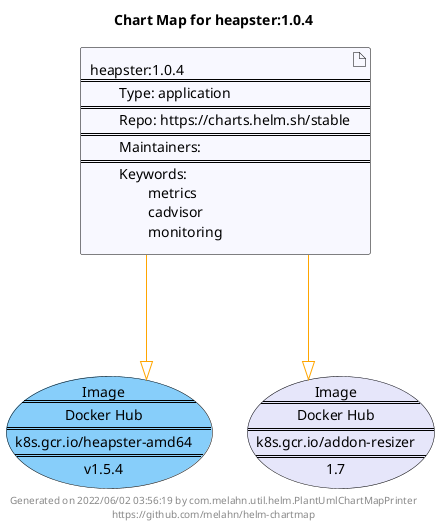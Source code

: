 @startuml
skinparam linetype ortho
skinparam backgroundColor white
skinparam usecaseBorderColor black
skinparam usecaseArrowColor LightSlateGray
skinparam artifactBorderColor black
skinparam artifactArrowColor LightSlateGray

title Chart Map for heapster:1.0.4

'There is one referenced Helm Chart
artifact "heapster:1.0.4\n====\n\tType: application\n====\n\tRepo: https://charts.helm.sh/stable\n====\n\tMaintainers: \n====\n\tKeywords: \n\t\tmetrics\n\t\tcadvisor\n\t\tmonitoring" as heapster_1_0_4 #GhostWhite

'There are 2 referenced Docker Images
usecase "Image\n====\nDocker Hub\n====\nk8s.gcr.io/heapster-amd64\n====\nv1.5.4" as k8s_gcr_io_heapster_amd64_v1_5_4 #LightSkyBlue
usecase "Image\n====\nDocker Hub\n====\nk8s.gcr.io/addon-resizer\n====\n1.7" as k8s_gcr_io_addon_resizer_1_7 #Lavender

'Chart Dependencies
heapster_1_0_4--[#orange]-|>k8s_gcr_io_heapster_amd64_v1_5_4
heapster_1_0_4--[#orange]-|>k8s_gcr_io_addon_resizer_1_7

center footer Generated on 2022/06/02 03:56:19 by com.melahn.util.helm.PlantUmlChartMapPrinter\nhttps://github.com/melahn/helm-chartmap
@enduml
